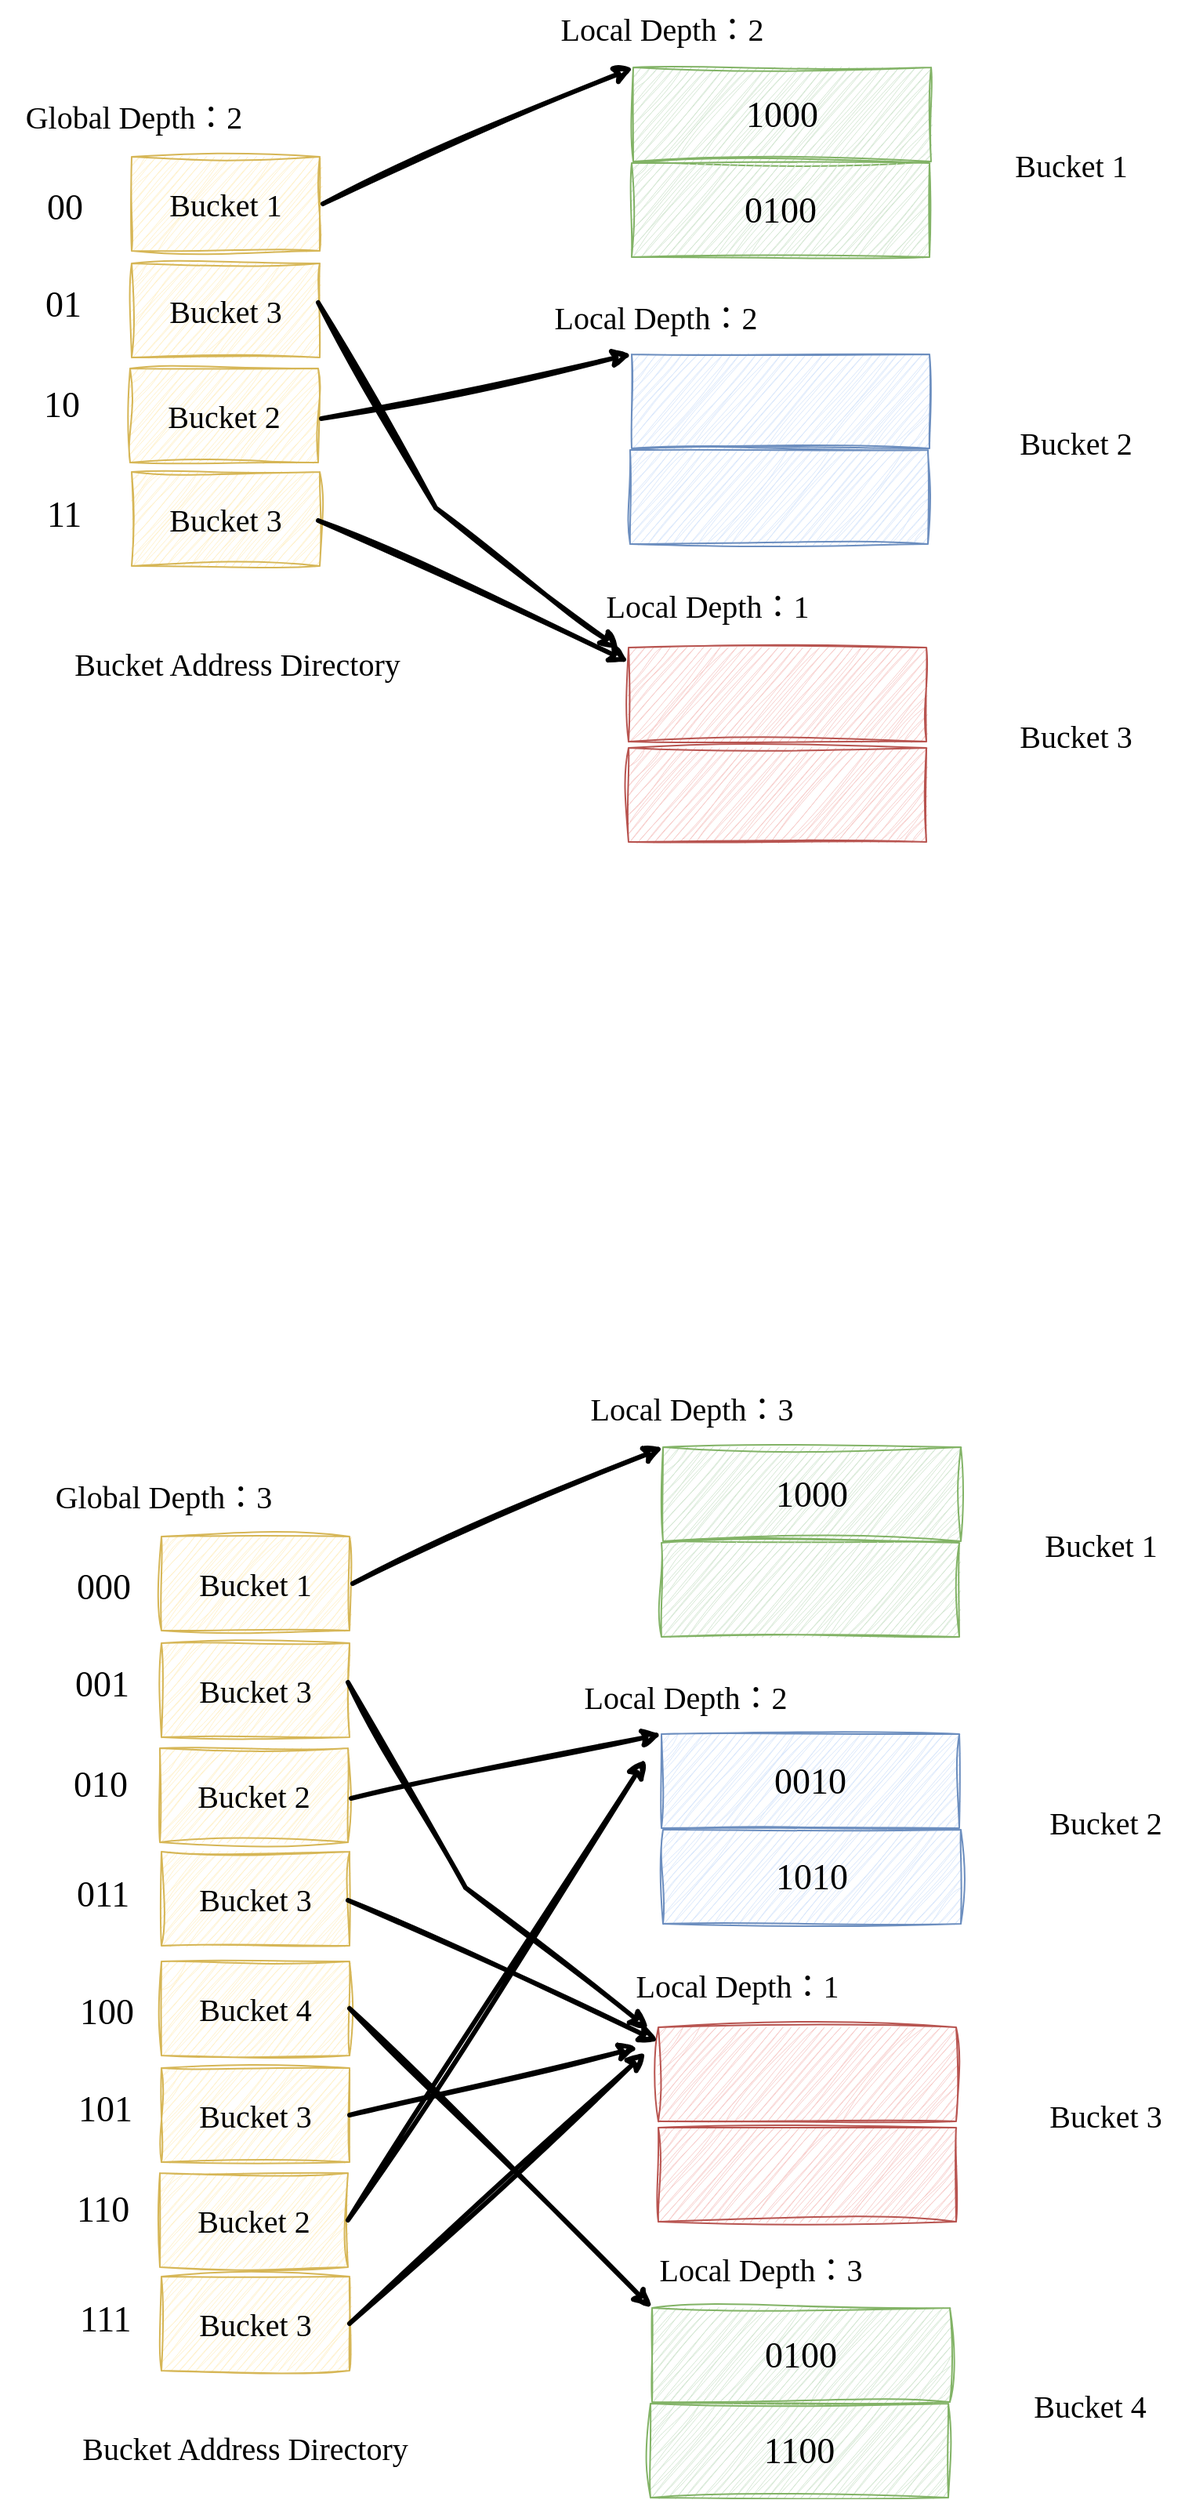 <mxfile version="22.0.8" type="github">
  <diagram name="第 1 页" id="Q8duIhHhUfBPON7KNC7M">
    <mxGraphModel dx="2009" dy="2308" grid="0" gridSize="10" guides="0" tooltips="1" connect="1" arrows="1" fold="1" page="0" pageScale="1" pageWidth="827" pageHeight="1169" math="0" shadow="0">
      <root>
        <mxCell id="0" />
        <mxCell id="1" parent="0" />
        <mxCell id="cExm4EOuze4kh879jA_V-1" value="Bucket 1" style="rounded=0;whiteSpace=wrap;html=1;sketch=1;curveFitting=1;jiggle=2;fontFamily=Comic Sans MS;fillColor=#fff2cc;strokeColor=#d6b656;fontSize=20;" parent="1" vertex="1">
          <mxGeometry x="-701" y="-99" width="120" height="60" as="geometry" />
        </mxCell>
        <mxCell id="cExm4EOuze4kh879jA_V-2" value="Bucket 3" style="rounded=0;whiteSpace=wrap;html=1;sketch=1;curveFitting=1;jiggle=2;fontFamily=Comic Sans MS;fillColor=#fff2cc;strokeColor=#d6b656;fontSize=20;" parent="1" vertex="1">
          <mxGeometry x="-701" y="-31" width="120" height="60" as="geometry" />
        </mxCell>
        <mxCell id="cExm4EOuze4kh879jA_V-3" value="Bucket 2" style="rounded=0;whiteSpace=wrap;html=1;sketch=1;curveFitting=1;jiggle=2;fontFamily=Comic Sans MS;fillColor=#fff2cc;strokeColor=#d6b656;fontSize=20;" parent="1" vertex="1">
          <mxGeometry x="-702" y="36" width="120" height="60" as="geometry" />
        </mxCell>
        <mxCell id="cExm4EOuze4kh879jA_V-7" value="Bucket 3" style="rounded=0;whiteSpace=wrap;html=1;sketch=1;curveFitting=1;jiggle=2;fontFamily=Comic Sans MS;fillColor=#fff2cc;strokeColor=#d6b656;fontSize=20;" parent="1" vertex="1">
          <mxGeometry x="-701" y="102" width="120" height="60" as="geometry" />
        </mxCell>
        <mxCell id="cExm4EOuze4kh879jA_V-8" value="&lt;span style=&quot;font-size: 23px;&quot;&gt;1000&lt;/span&gt;" style="rounded=0;whiteSpace=wrap;html=1;sketch=1;curveFitting=1;jiggle=2;fontFamily=Comic Sans MS;fillColor=#d5e8d4;strokeColor=#82b366;" parent="1" vertex="1">
          <mxGeometry x="-381" y="-156" width="190" height="60" as="geometry" />
        </mxCell>
        <mxCell id="cExm4EOuze4kh879jA_V-9" value="" style="rounded=0;whiteSpace=wrap;html=1;sketch=1;curveFitting=1;jiggle=2;fontFamily=Comic Sans MS;fillColor=#f8cecc;strokeColor=#b85450;" parent="1" vertex="1">
          <mxGeometry x="-384" y="214" width="190" height="60" as="geometry" />
        </mxCell>
        <mxCell id="cExm4EOuze4kh879jA_V-10" value="" style="rounded=0;whiteSpace=wrap;html=1;sketch=1;curveFitting=1;jiggle=2;fontFamily=Comic Sans MS;fillColor=#d5e8d4;strokeColor=#82b366;" parent="1" vertex="1">
          <mxGeometry x="-382" y="-95" width="190" height="60" as="geometry" />
        </mxCell>
        <mxCell id="cExm4EOuze4kh879jA_V-12" value="&lt;font style=&quot;font-size: 23px;&quot;&gt;0010&lt;/font&gt;" style="rounded=0;whiteSpace=wrap;html=1;sketch=1;curveFitting=1;jiggle=2;fontFamily=Comic Sans MS;fillColor=#dae8fc;strokeColor=#6c8ebf;fontSize=23;" parent="1" vertex="1">
          <mxGeometry x="-382" y="27" width="190" height="60" as="geometry" />
        </mxCell>
        <mxCell id="cExm4EOuze4kh879jA_V-13" value="1010" style="rounded=0;whiteSpace=wrap;html=1;sketch=1;curveFitting=1;jiggle=2;fontFamily=Comic Sans MS;fillColor=#dae8fc;strokeColor=#6c8ebf;fontSize=23;" parent="1" vertex="1">
          <mxGeometry x="-381" y="88" width="190" height="60" as="geometry" />
        </mxCell>
        <mxCell id="Nz6cZ3UgfN3enogNb3HP-1" value="&lt;font style=&quot;font-size: 20px;&quot;&gt;Global Depth：3&lt;/font&gt;" style="text;html=1;align=center;verticalAlign=middle;resizable=0;points=[];autosize=1;strokeColor=none;fillColor=none;fontFamily=Comic Sans MS;" vertex="1" parent="1">
          <mxGeometry x="-785" y="-143" width="170" height="36" as="geometry" />
        </mxCell>
        <mxCell id="Nz6cZ3UgfN3enogNb3HP-2" value="" style="rounded=0;whiteSpace=wrap;html=1;sketch=1;curveFitting=1;jiggle=2;fontFamily=Comic Sans MS;fillColor=#f8cecc;strokeColor=#b85450;" vertex="1" parent="1">
          <mxGeometry x="-384" y="278" width="190" height="60" as="geometry" />
        </mxCell>
        <mxCell id="Nz6cZ3UgfN3enogNb3HP-3" value="&lt;font style=&quot;font-size: 20px;&quot;&gt;Local Depth：3&lt;/font&gt;" style="text;html=1;align=center;verticalAlign=middle;resizable=0;points=[];autosize=1;strokeColor=none;fillColor=none;fontFamily=Comic Sans MS;" vertex="1" parent="1">
          <mxGeometry x="-444" y="-199" width="161" height="36" as="geometry" />
        </mxCell>
        <mxCell id="Nz6cZ3UgfN3enogNb3HP-4" value="&lt;font style=&quot;font-size: 20px;&quot;&gt;Local Depth：2&lt;/font&gt;" style="text;html=1;align=center;verticalAlign=middle;resizable=0;points=[];autosize=1;strokeColor=none;fillColor=none;fontFamily=Comic Sans MS;" vertex="1" parent="1">
          <mxGeometry x="-448" y="-15" width="161" height="36" as="geometry" />
        </mxCell>
        <mxCell id="Nz6cZ3UgfN3enogNb3HP-5" value="&lt;font style=&quot;font-size: 20px;&quot;&gt;Local Depth：1&lt;/font&gt;" style="text;html=1;align=center;verticalAlign=middle;resizable=0;points=[];autosize=1;strokeColor=none;fillColor=none;fontFamily=Comic Sans MS;" vertex="1" parent="1">
          <mxGeometry x="-413" y="169" width="158" height="36" as="geometry" />
        </mxCell>
        <mxCell id="Nz6cZ3UgfN3enogNb3HP-6" value="" style="endArrow=classic;html=1;rounded=0;sketch=1;curveFitting=1;jiggle=2;entryX=0;entryY=0;entryDx=0;entryDy=0;strokeWidth=3;" edge="1" parent="1" target="cExm4EOuze4kh879jA_V-8">
          <mxGeometry width="50" height="50" relative="1" as="geometry">
            <mxPoint x="-579" y="-69" as="sourcePoint" />
            <mxPoint x="-430" y="-125" as="targetPoint" />
          </mxGeometry>
        </mxCell>
        <mxCell id="Nz6cZ3UgfN3enogNb3HP-7" value="" style="endArrow=classic;html=1;rounded=0;sketch=1;curveFitting=1;jiggle=2;entryX=-0.032;entryY=0.017;entryDx=0;entryDy=0;strokeWidth=3;entryPerimeter=0;" edge="1" parent="1" target="cExm4EOuze4kh879jA_V-9">
          <mxGeometry width="50" height="50" relative="1" as="geometry">
            <mxPoint x="-582" y="-6" as="sourcePoint" />
            <mxPoint x="-384" y="-93" as="targetPoint" />
            <Array as="points">
              <mxPoint x="-507" y="125" />
            </Array>
          </mxGeometry>
        </mxCell>
        <mxCell id="Nz6cZ3UgfN3enogNb3HP-9" value="" style="endArrow=classic;html=1;rounded=0;sketch=1;curveFitting=1;jiggle=2;entryX=0;entryY=0;entryDx=0;entryDy=0;strokeWidth=3;" edge="1" parent="1" target="cExm4EOuze4kh879jA_V-12">
          <mxGeometry width="50" height="50" relative="1" as="geometry">
            <mxPoint x="-580" y="68" as="sourcePoint" />
            <mxPoint x="-382" y="-19" as="targetPoint" />
          </mxGeometry>
        </mxCell>
        <mxCell id="Nz6cZ3UgfN3enogNb3HP-10" value="" style="endArrow=classic;html=1;rounded=0;sketch=1;curveFitting=1;jiggle=2;strokeWidth=3;entryX=0;entryY=0.15;entryDx=0;entryDy=0;entryPerimeter=0;" edge="1" parent="1" target="cExm4EOuze4kh879jA_V-9">
          <mxGeometry width="50" height="50" relative="1" as="geometry">
            <mxPoint x="-582" y="133" as="sourcePoint" />
            <mxPoint x="-402" y="223" as="targetPoint" />
          </mxGeometry>
        </mxCell>
        <mxCell id="Nz6cZ3UgfN3enogNb3HP-11" value="&lt;font style=&quot;font-size: 20px;&quot;&gt;Bucket 1&lt;/font&gt;" style="text;html=1;align=center;verticalAlign=middle;resizable=0;points=[];autosize=1;strokeColor=none;fillColor=none;fontFamily=Comic Sans MS;" vertex="1" parent="1">
          <mxGeometry x="-151" y="-112" width="97" height="36" as="geometry" />
        </mxCell>
        <mxCell id="Nz6cZ3UgfN3enogNb3HP-12" value="&lt;font style=&quot;font-size: 20px;&quot;&gt;Bucket 2&lt;/font&gt;" style="text;html=1;align=center;verticalAlign=middle;resizable=0;points=[];autosize=1;strokeColor=none;fillColor=none;fontFamily=Comic Sans MS;" vertex="1" parent="1">
          <mxGeometry x="-150" y="65" width="101" height="36" as="geometry" />
        </mxCell>
        <mxCell id="Nz6cZ3UgfN3enogNb3HP-13" value="&lt;font style=&quot;font-size: 20px;&quot;&gt;Bucket 3&lt;/font&gt;" style="text;html=1;align=center;verticalAlign=middle;resizable=0;points=[];autosize=1;strokeColor=none;fillColor=none;fontFamily=Comic Sans MS;" vertex="1" parent="1">
          <mxGeometry x="-150" y="252" width="101" height="36" as="geometry" />
        </mxCell>
        <mxCell id="Nz6cZ3UgfN3enogNb3HP-14" value="&lt;font style=&quot;font-size: 20px;&quot;&gt;Bucket Address Directory&lt;/font&gt;" style="text;html=1;align=center;verticalAlign=middle;resizable=0;points=[];autosize=1;strokeColor=none;fillColor=none;fontFamily=Comic Sans MS;" vertex="1" parent="1">
          <mxGeometry x="-780" y="464" width="263" height="36" as="geometry" />
        </mxCell>
        <mxCell id="Nz6cZ3UgfN3enogNb3HP-16" value="&lt;span style=&quot;color: rgb(0, 0, 0); font-family: &amp;quot;Comic Sans MS&amp;quot;; font-size: 23px; font-style: normal; font-variant-ligatures: normal; font-variant-caps: normal; font-weight: 400; letter-spacing: normal; orphans: 2; text-align: center; text-indent: 0px; text-transform: none; widows: 2; word-spacing: 0px; -webkit-text-stroke-width: 0px; background-color: rgb(255, 255, 255); text-decoration-thickness: initial; text-decoration-style: initial; text-decoration-color: initial; float: none; display: inline !important;&quot;&gt;000&lt;/span&gt;" style="text;whiteSpace=wrap;html=1;" vertex="1" parent="1">
          <mxGeometry x="-757" y="-87" width="56" height="50" as="geometry" />
        </mxCell>
        <mxCell id="Nz6cZ3UgfN3enogNb3HP-17" value="&lt;span style=&quot;color: rgb(0, 0, 0); font-family: &amp;quot;Comic Sans MS&amp;quot;; font-size: 23px; font-style: normal; font-variant-ligatures: normal; font-variant-caps: normal; font-weight: 400; letter-spacing: normal; orphans: 2; text-align: center; text-indent: 0px; text-transform: none; widows: 2; word-spacing: 0px; -webkit-text-stroke-width: 0px; background-color: rgb(255, 255, 255); text-decoration-thickness: initial; text-decoration-style: initial; text-decoration-color: initial; float: none; display: inline !important;&quot;&gt;001&lt;/span&gt;" style="text;whiteSpace=wrap;html=1;" vertex="1" parent="1">
          <mxGeometry x="-758" y="-25" width="52" height="50" as="geometry" />
        </mxCell>
        <mxCell id="Nz6cZ3UgfN3enogNb3HP-18" value="&lt;span style=&quot;color: rgb(0, 0, 0); font-family: &amp;quot;Comic Sans MS&amp;quot;; font-size: 23px; font-style: normal; font-variant-ligatures: normal; font-variant-caps: normal; font-weight: 400; letter-spacing: normal; orphans: 2; text-align: center; text-indent: 0px; text-transform: none; widows: 2; word-spacing: 0px; -webkit-text-stroke-width: 0px; background-color: rgb(255, 255, 255); text-decoration-thickness: initial; text-decoration-style: initial; text-decoration-color: initial; float: none; display: inline !important;&quot;&gt;010&lt;/span&gt;" style="text;whiteSpace=wrap;html=1;" vertex="1" parent="1">
          <mxGeometry x="-759" y="39" width="52" height="50" as="geometry" />
        </mxCell>
        <mxCell id="Nz6cZ3UgfN3enogNb3HP-19" value="&lt;span style=&quot;color: rgb(0, 0, 0); font-family: &amp;quot;Comic Sans MS&amp;quot;; font-size: 23px; font-style: normal; font-variant-ligatures: normal; font-variant-caps: normal; font-weight: 400; letter-spacing: normal; orphans: 2; text-align: center; text-indent: 0px; text-transform: none; widows: 2; word-spacing: 0px; -webkit-text-stroke-width: 0px; background-color: rgb(255, 255, 255); text-decoration-thickness: initial; text-decoration-style: initial; text-decoration-color: initial; float: none; display: inline !important;&quot;&gt;011&lt;/span&gt;" style="text;whiteSpace=wrap;html=1;" vertex="1" parent="1">
          <mxGeometry x="-757" y="109" width="49" height="50" as="geometry" />
        </mxCell>
        <mxCell id="Nz6cZ3UgfN3enogNb3HP-21" value="Bucket 4" style="rounded=0;whiteSpace=wrap;html=1;sketch=1;curveFitting=1;jiggle=2;fontFamily=Comic Sans MS;fillColor=#fff2cc;strokeColor=#d6b656;fontSize=20;" vertex="1" parent="1">
          <mxGeometry x="-701" y="172" width="120" height="60" as="geometry" />
        </mxCell>
        <mxCell id="Nz6cZ3UgfN3enogNb3HP-22" value="Bucket 3" style="rounded=0;whiteSpace=wrap;html=1;sketch=1;curveFitting=1;jiggle=2;fontFamily=Comic Sans MS;fillColor=#fff2cc;strokeColor=#d6b656;fontSize=20;" vertex="1" parent="1">
          <mxGeometry x="-701" y="240" width="120" height="60" as="geometry" />
        </mxCell>
        <mxCell id="Nz6cZ3UgfN3enogNb3HP-23" value="Bucket 2" style="rounded=0;whiteSpace=wrap;html=1;sketch=1;curveFitting=1;jiggle=2;fontFamily=Comic Sans MS;fillColor=#fff2cc;strokeColor=#d6b656;fontSize=20;" vertex="1" parent="1">
          <mxGeometry x="-702" y="307" width="120" height="60" as="geometry" />
        </mxCell>
        <mxCell id="Nz6cZ3UgfN3enogNb3HP-24" value="Bucket 3" style="rounded=0;whiteSpace=wrap;html=1;sketch=1;curveFitting=1;jiggle=2;fontFamily=Comic Sans MS;fillColor=#fff2cc;strokeColor=#d6b656;fontSize=20;" vertex="1" parent="1">
          <mxGeometry x="-701" y="373" width="120" height="60" as="geometry" />
        </mxCell>
        <mxCell id="Nz6cZ3UgfN3enogNb3HP-25" value="&lt;span style=&quot;color: rgb(0, 0, 0); font-family: &amp;quot;Comic Sans MS&amp;quot;; font-size: 23px; font-style: normal; font-variant-ligatures: normal; font-variant-caps: normal; font-weight: 400; letter-spacing: normal; orphans: 2; text-align: center; text-indent: 0px; text-transform: none; widows: 2; word-spacing: 0px; -webkit-text-stroke-width: 0px; background-color: rgb(255, 255, 255); text-decoration-thickness: initial; text-decoration-style: initial; text-decoration-color: initial; float: none; display: inline !important;&quot;&gt;100&lt;/span&gt;" style="text;whiteSpace=wrap;html=1;" vertex="1" parent="1">
          <mxGeometry x="-755" y="184" width="56" height="50" as="geometry" />
        </mxCell>
        <mxCell id="Nz6cZ3UgfN3enogNb3HP-26" value="&lt;span style=&quot;color: rgb(0, 0, 0); font-family: &amp;quot;Comic Sans MS&amp;quot;; font-size: 23px; font-style: normal; font-variant-ligatures: normal; font-variant-caps: normal; font-weight: 400; letter-spacing: normal; orphans: 2; text-align: center; text-indent: 0px; text-transform: none; widows: 2; word-spacing: 0px; -webkit-text-stroke-width: 0px; background-color: rgb(255, 255, 255); text-decoration-thickness: initial; text-decoration-style: initial; text-decoration-color: initial; float: none; display: inline !important;&quot;&gt;101&lt;/span&gt;" style="text;whiteSpace=wrap;html=1;" vertex="1" parent="1">
          <mxGeometry x="-756" y="246" width="52" height="50" as="geometry" />
        </mxCell>
        <mxCell id="Nz6cZ3UgfN3enogNb3HP-27" value="&lt;span style=&quot;color: rgb(0, 0, 0); font-family: &amp;quot;Comic Sans MS&amp;quot;; font-size: 23px; font-style: normal; font-variant-ligatures: normal; font-variant-caps: normal; font-weight: 400; letter-spacing: normal; orphans: 2; text-align: center; text-indent: 0px; text-transform: none; widows: 2; word-spacing: 0px; -webkit-text-stroke-width: 0px; background-color: rgb(255, 255, 255); text-decoration-thickness: initial; text-decoration-style: initial; text-decoration-color: initial; float: none; display: inline !important;&quot;&gt;110&lt;/span&gt;" style="text;whiteSpace=wrap;html=1;" vertex="1" parent="1">
          <mxGeometry x="-757" y="310" width="52" height="50" as="geometry" />
        </mxCell>
        <mxCell id="Nz6cZ3UgfN3enogNb3HP-28" value="&lt;span style=&quot;color: rgb(0, 0, 0); font-family: &amp;quot;Comic Sans MS&amp;quot;; font-size: 23px; font-style: normal; font-variant-ligatures: normal; font-variant-caps: normal; font-weight: 400; letter-spacing: normal; orphans: 2; text-align: center; text-indent: 0px; text-transform: none; widows: 2; word-spacing: 0px; -webkit-text-stroke-width: 0px; background-color: rgb(255, 255, 255); text-decoration-thickness: initial; text-decoration-style: initial; text-decoration-color: initial; float: none; display: inline !important;&quot;&gt;111&lt;/span&gt;" style="text;whiteSpace=wrap;html=1;" vertex="1" parent="1">
          <mxGeometry x="-755" y="380" width="49" height="50" as="geometry" />
        </mxCell>
        <mxCell id="Nz6cZ3UgfN3enogNb3HP-29" value="0100" style="rounded=0;whiteSpace=wrap;html=1;sketch=1;curveFitting=1;jiggle=2;fontFamily=Comic Sans MS;fillColor=#d5e8d4;strokeColor=#82b366;fontSize=23;" vertex="1" parent="1">
          <mxGeometry x="-388" y="393" width="190" height="60" as="geometry" />
        </mxCell>
        <mxCell id="Nz6cZ3UgfN3enogNb3HP-30" value="1100" style="rounded=0;whiteSpace=wrap;html=1;sketch=1;curveFitting=1;jiggle=2;fontFamily=Comic Sans MS;fillColor=#d5e8d4;strokeColor=#82b366;fontSize=23;" vertex="1" parent="1">
          <mxGeometry x="-389" y="454" width="190" height="60" as="geometry" />
        </mxCell>
        <mxCell id="Nz6cZ3UgfN3enogNb3HP-31" value="&lt;font style=&quot;font-size: 20px;&quot;&gt;Local Depth：3&lt;/font&gt;" style="text;html=1;align=center;verticalAlign=middle;resizable=0;points=[];autosize=1;strokeColor=none;fillColor=none;fontFamily=Comic Sans MS;" vertex="1" parent="1">
          <mxGeometry x="-400" y="350" width="161" height="36" as="geometry" />
        </mxCell>
        <mxCell id="Nz6cZ3UgfN3enogNb3HP-32" value="&lt;font style=&quot;font-size: 20px;&quot;&gt;Bucket 4&lt;/font&gt;" style="text;html=1;align=center;verticalAlign=middle;resizable=0;points=[];autosize=1;strokeColor=none;fillColor=none;fontFamily=Comic Sans MS;" vertex="1" parent="1">
          <mxGeometry x="-160" y="437" width="101" height="36" as="geometry" />
        </mxCell>
        <mxCell id="Nz6cZ3UgfN3enogNb3HP-33" value="" style="endArrow=classic;html=1;rounded=0;sketch=1;curveFitting=1;jiggle=2;strokeWidth=3;exitX=1;exitY=0.5;exitDx=0;exitDy=0;" edge="1" parent="1" source="Nz6cZ3UgfN3enogNb3HP-23">
          <mxGeometry width="50" height="50" relative="1" as="geometry">
            <mxPoint x="-570" y="78" as="sourcePoint" />
            <mxPoint x="-392" y="43" as="targetPoint" />
          </mxGeometry>
        </mxCell>
        <mxCell id="Nz6cZ3UgfN3enogNb3HP-34" value="" style="endArrow=classic;html=1;rounded=0;sketch=1;curveFitting=1;jiggle=2;strokeWidth=3;exitX=1;exitY=0.5;exitDx=0;exitDy=0;" edge="1" parent="1" source="Nz6cZ3UgfN3enogNb3HP-24">
          <mxGeometry width="50" height="50" relative="1" as="geometry">
            <mxPoint x="-572" y="143" as="sourcePoint" />
            <mxPoint x="-392" y="230" as="targetPoint" />
          </mxGeometry>
        </mxCell>
        <mxCell id="Nz6cZ3UgfN3enogNb3HP-35" value="" style="endArrow=classic;html=1;rounded=0;sketch=1;curveFitting=1;jiggle=2;strokeWidth=3;exitX=1;exitY=0.5;exitDx=0;exitDy=0;" edge="1" parent="1" source="Nz6cZ3UgfN3enogNb3HP-22">
          <mxGeometry width="50" height="50" relative="1" as="geometry">
            <mxPoint x="-572" y="143" as="sourcePoint" />
            <mxPoint x="-397" y="227" as="targetPoint" />
          </mxGeometry>
        </mxCell>
        <mxCell id="Nz6cZ3UgfN3enogNb3HP-36" value="" style="endArrow=classic;html=1;rounded=0;sketch=1;curveFitting=1;jiggle=2;strokeWidth=3;entryX=0;entryY=0;entryDx=0;entryDy=0;exitX=1;exitY=0.5;exitDx=0;exitDy=0;" edge="1" parent="1" source="Nz6cZ3UgfN3enogNb3HP-21" target="Nz6cZ3UgfN3enogNb3HP-29">
          <mxGeometry width="50" height="50" relative="1" as="geometry">
            <mxPoint x="-578" y="206" as="sourcePoint" />
            <mxPoint x="-380" y="296" as="targetPoint" />
          </mxGeometry>
        </mxCell>
        <mxCell id="Nz6cZ3UgfN3enogNb3HP-37" value="Bucket 1" style="rounded=0;whiteSpace=wrap;html=1;sketch=1;curveFitting=1;jiggle=2;fontFamily=Comic Sans MS;fillColor=#fff2cc;strokeColor=#d6b656;fontSize=20;" vertex="1" parent="1">
          <mxGeometry x="-720" y="-979" width="120" height="60" as="geometry" />
        </mxCell>
        <mxCell id="Nz6cZ3UgfN3enogNb3HP-38" value="Bucket 3" style="rounded=0;whiteSpace=wrap;html=1;sketch=1;curveFitting=1;jiggle=2;fontFamily=Comic Sans MS;fillColor=#fff2cc;strokeColor=#d6b656;fontSize=20;" vertex="1" parent="1">
          <mxGeometry x="-720" y="-911" width="120" height="60" as="geometry" />
        </mxCell>
        <mxCell id="Nz6cZ3UgfN3enogNb3HP-39" value="Bucket 2" style="rounded=0;whiteSpace=wrap;html=1;sketch=1;curveFitting=1;jiggle=2;fontFamily=Comic Sans MS;fillColor=#fff2cc;strokeColor=#d6b656;fontSize=20;" vertex="1" parent="1">
          <mxGeometry x="-721" y="-844" width="120" height="60" as="geometry" />
        </mxCell>
        <mxCell id="Nz6cZ3UgfN3enogNb3HP-40" value="Bucket 3" style="rounded=0;whiteSpace=wrap;html=1;sketch=1;curveFitting=1;jiggle=2;fontFamily=Comic Sans MS;fillColor=#fff2cc;strokeColor=#d6b656;fontSize=20;" vertex="1" parent="1">
          <mxGeometry x="-720" y="-778" width="120" height="60" as="geometry" />
        </mxCell>
        <mxCell id="Nz6cZ3UgfN3enogNb3HP-41" value="&lt;span style=&quot;font-size: 23px;&quot;&gt;1000&lt;/span&gt;" style="rounded=0;whiteSpace=wrap;html=1;sketch=1;curveFitting=1;jiggle=2;fontFamily=Comic Sans MS;fillColor=#d5e8d4;strokeColor=#82b366;" vertex="1" parent="1">
          <mxGeometry x="-400" y="-1036" width="190" height="60" as="geometry" />
        </mxCell>
        <mxCell id="Nz6cZ3UgfN3enogNb3HP-42" value="" style="rounded=0;whiteSpace=wrap;html=1;sketch=1;curveFitting=1;jiggle=2;fontFamily=Comic Sans MS;fillColor=#f8cecc;strokeColor=#b85450;" vertex="1" parent="1">
          <mxGeometry x="-403" y="-666" width="190" height="60" as="geometry" />
        </mxCell>
        <mxCell id="Nz6cZ3UgfN3enogNb3HP-43" value="&lt;font style=&quot;font-size: 23px;&quot;&gt;0100&lt;/font&gt;" style="rounded=0;whiteSpace=wrap;html=1;sketch=1;curveFitting=1;jiggle=2;fontFamily=Comic Sans MS;fillColor=#d5e8d4;strokeColor=#82b366;" vertex="1" parent="1">
          <mxGeometry x="-401" y="-975" width="190" height="60" as="geometry" />
        </mxCell>
        <mxCell id="Nz6cZ3UgfN3enogNb3HP-44" value="" style="rounded=0;whiteSpace=wrap;html=1;sketch=1;curveFitting=1;jiggle=2;fontFamily=Comic Sans MS;fillColor=#dae8fc;strokeColor=#6c8ebf;" vertex="1" parent="1">
          <mxGeometry x="-401" y="-853" width="190" height="60" as="geometry" />
        </mxCell>
        <mxCell id="Nz6cZ3UgfN3enogNb3HP-45" value="" style="rounded=0;whiteSpace=wrap;html=1;sketch=1;curveFitting=1;jiggle=2;fontFamily=Comic Sans MS;fillColor=#dae8fc;strokeColor=#6c8ebf;" vertex="1" parent="1">
          <mxGeometry x="-402" y="-792" width="190" height="60" as="geometry" />
        </mxCell>
        <mxCell id="Nz6cZ3UgfN3enogNb3HP-46" value="&lt;font style=&quot;font-size: 20px;&quot;&gt;Global Depth：2&lt;/font&gt;" style="text;html=1;align=center;verticalAlign=middle;resizable=0;points=[];autosize=1;strokeColor=none;fillColor=none;fontFamily=Comic Sans MS;" vertex="1" parent="1">
          <mxGeometry x="-804" y="-1023" width="170" height="36" as="geometry" />
        </mxCell>
        <mxCell id="Nz6cZ3UgfN3enogNb3HP-47" value="" style="rounded=0;whiteSpace=wrap;html=1;sketch=1;curveFitting=1;jiggle=2;fontFamily=Comic Sans MS;fillColor=#f8cecc;strokeColor=#b85450;" vertex="1" parent="1">
          <mxGeometry x="-403" y="-602" width="190" height="60" as="geometry" />
        </mxCell>
        <mxCell id="Nz6cZ3UgfN3enogNb3HP-48" value="&lt;font style=&quot;font-size: 20px;&quot;&gt;Local Depth：2&lt;/font&gt;" style="text;html=1;align=center;verticalAlign=middle;resizable=0;points=[];autosize=1;strokeColor=none;fillColor=none;fontFamily=Comic Sans MS;" vertex="1" parent="1">
          <mxGeometry x="-463" y="-1079" width="161" height="36" as="geometry" />
        </mxCell>
        <mxCell id="Nz6cZ3UgfN3enogNb3HP-49" value="&lt;font style=&quot;font-size: 20px;&quot;&gt;Local Depth：2&lt;/font&gt;" style="text;html=1;align=center;verticalAlign=middle;resizable=0;points=[];autosize=1;strokeColor=none;fillColor=none;fontFamily=Comic Sans MS;" vertex="1" parent="1">
          <mxGeometry x="-467" y="-895" width="161" height="36" as="geometry" />
        </mxCell>
        <mxCell id="Nz6cZ3UgfN3enogNb3HP-50" value="&lt;font style=&quot;font-size: 20px;&quot;&gt;Local Depth：1&lt;/font&gt;" style="text;html=1;align=center;verticalAlign=middle;resizable=0;points=[];autosize=1;strokeColor=none;fillColor=none;fontFamily=Comic Sans MS;" vertex="1" parent="1">
          <mxGeometry x="-432" y="-711" width="158" height="36" as="geometry" />
        </mxCell>
        <mxCell id="Nz6cZ3UgfN3enogNb3HP-51" value="" style="endArrow=classic;html=1;rounded=0;sketch=1;curveFitting=1;jiggle=2;entryX=0;entryY=0;entryDx=0;entryDy=0;strokeWidth=3;" edge="1" parent="1" target="Nz6cZ3UgfN3enogNb3HP-41">
          <mxGeometry width="50" height="50" relative="1" as="geometry">
            <mxPoint x="-598" y="-949" as="sourcePoint" />
            <mxPoint x="-449" y="-1005" as="targetPoint" />
          </mxGeometry>
        </mxCell>
        <mxCell id="Nz6cZ3UgfN3enogNb3HP-52" value="" style="endArrow=classic;html=1;rounded=0;sketch=1;curveFitting=1;jiggle=2;entryX=-0.032;entryY=0.017;entryDx=0;entryDy=0;strokeWidth=3;entryPerimeter=0;" edge="1" parent="1" target="Nz6cZ3UgfN3enogNb3HP-42">
          <mxGeometry width="50" height="50" relative="1" as="geometry">
            <mxPoint x="-601" y="-886" as="sourcePoint" />
            <mxPoint x="-403" y="-973" as="targetPoint" />
            <Array as="points">
              <mxPoint x="-526" y="-755" />
            </Array>
          </mxGeometry>
        </mxCell>
        <mxCell id="Nz6cZ3UgfN3enogNb3HP-53" value="" style="endArrow=classic;html=1;rounded=0;sketch=1;curveFitting=1;jiggle=2;entryX=0;entryY=0;entryDx=0;entryDy=0;strokeWidth=3;" edge="1" parent="1" target="Nz6cZ3UgfN3enogNb3HP-44">
          <mxGeometry width="50" height="50" relative="1" as="geometry">
            <mxPoint x="-599" y="-812" as="sourcePoint" />
            <mxPoint x="-401" y="-899" as="targetPoint" />
          </mxGeometry>
        </mxCell>
        <mxCell id="Nz6cZ3UgfN3enogNb3HP-54" value="" style="endArrow=classic;html=1;rounded=0;sketch=1;curveFitting=1;jiggle=2;strokeWidth=3;entryX=0;entryY=0.15;entryDx=0;entryDy=0;entryPerimeter=0;" edge="1" parent="1" target="Nz6cZ3UgfN3enogNb3HP-42">
          <mxGeometry width="50" height="50" relative="1" as="geometry">
            <mxPoint x="-601" y="-747" as="sourcePoint" />
            <mxPoint x="-421" y="-657" as="targetPoint" />
          </mxGeometry>
        </mxCell>
        <mxCell id="Nz6cZ3UgfN3enogNb3HP-55" value="&lt;font style=&quot;font-size: 20px;&quot;&gt;Bucket 1&lt;/font&gt;" style="text;html=1;align=center;verticalAlign=middle;resizable=0;points=[];autosize=1;strokeColor=none;fillColor=none;fontFamily=Comic Sans MS;" vertex="1" parent="1">
          <mxGeometry x="-170" y="-992" width="97" height="36" as="geometry" />
        </mxCell>
        <mxCell id="Nz6cZ3UgfN3enogNb3HP-56" value="&lt;font style=&quot;font-size: 20px;&quot;&gt;Bucket 2&lt;/font&gt;" style="text;html=1;align=center;verticalAlign=middle;resizable=0;points=[];autosize=1;strokeColor=none;fillColor=none;fontFamily=Comic Sans MS;" vertex="1" parent="1">
          <mxGeometry x="-169" y="-815" width="101" height="36" as="geometry" />
        </mxCell>
        <mxCell id="Nz6cZ3UgfN3enogNb3HP-57" value="&lt;font style=&quot;font-size: 20px;&quot;&gt;Bucket 3&lt;/font&gt;" style="text;html=1;align=center;verticalAlign=middle;resizable=0;points=[];autosize=1;strokeColor=none;fillColor=none;fontFamily=Comic Sans MS;" vertex="1" parent="1">
          <mxGeometry x="-169" y="-628" width="101" height="36" as="geometry" />
        </mxCell>
        <mxCell id="Nz6cZ3UgfN3enogNb3HP-58" value="&lt;font style=&quot;font-size: 20px;&quot;&gt;Bucket Address Directory&lt;/font&gt;" style="text;html=1;align=center;verticalAlign=middle;resizable=0;points=[];autosize=1;strokeColor=none;fillColor=none;fontFamily=Comic Sans MS;" vertex="1" parent="1">
          <mxGeometry x="-785" y="-674" width="263" height="36" as="geometry" />
        </mxCell>
        <mxCell id="Nz6cZ3UgfN3enogNb3HP-59" value="&lt;span style=&quot;color: rgb(0, 0, 0); font-family: &amp;quot;Comic Sans MS&amp;quot;; font-size: 23px; font-style: normal; font-variant-ligatures: normal; font-variant-caps: normal; font-weight: 400; letter-spacing: normal; orphans: 2; text-align: center; text-indent: 0px; text-transform: none; widows: 2; word-spacing: 0px; -webkit-text-stroke-width: 0px; background-color: rgb(255, 255, 255); text-decoration-thickness: initial; text-decoration-style: initial; text-decoration-color: initial; float: none; display: inline !important;&quot;&gt;00&lt;/span&gt;" style="text;whiteSpace=wrap;html=1;" vertex="1" parent="1">
          <mxGeometry x="-776" y="-967" width="56" height="50" as="geometry" />
        </mxCell>
        <mxCell id="Nz6cZ3UgfN3enogNb3HP-60" value="&lt;span style=&quot;color: rgb(0, 0, 0); font-family: &amp;quot;Comic Sans MS&amp;quot;; font-size: 23px; font-style: normal; font-variant-ligatures: normal; font-variant-caps: normal; font-weight: 400; letter-spacing: normal; orphans: 2; text-align: center; text-indent: 0px; text-transform: none; widows: 2; word-spacing: 0px; -webkit-text-stroke-width: 0px; background-color: rgb(255, 255, 255); text-decoration-thickness: initial; text-decoration-style: initial; text-decoration-color: initial; float: none; display: inline !important;&quot;&gt;01&lt;/span&gt;" style="text;whiteSpace=wrap;html=1;" vertex="1" parent="1">
          <mxGeometry x="-777" y="-905" width="52" height="50" as="geometry" />
        </mxCell>
        <mxCell id="Nz6cZ3UgfN3enogNb3HP-61" value="&lt;span style=&quot;color: rgb(0, 0, 0); font-family: &amp;quot;Comic Sans MS&amp;quot;; font-size: 23px; font-style: normal; font-variant-ligatures: normal; font-variant-caps: normal; font-weight: 400; letter-spacing: normal; orphans: 2; text-align: center; text-indent: 0px; text-transform: none; widows: 2; word-spacing: 0px; -webkit-text-stroke-width: 0px; background-color: rgb(255, 255, 255); text-decoration-thickness: initial; text-decoration-style: initial; text-decoration-color: initial; float: none; display: inline !important;&quot;&gt;10&lt;/span&gt;" style="text;whiteSpace=wrap;html=1;" vertex="1" parent="1">
          <mxGeometry x="-778" y="-841" width="52" height="50" as="geometry" />
        </mxCell>
        <mxCell id="Nz6cZ3UgfN3enogNb3HP-62" value="&lt;span style=&quot;color: rgb(0, 0, 0); font-family: &amp;quot;Comic Sans MS&amp;quot;; font-size: 23px; font-style: normal; font-variant-ligatures: normal; font-variant-caps: normal; font-weight: 400; letter-spacing: normal; orphans: 2; text-align: center; text-indent: 0px; text-transform: none; widows: 2; word-spacing: 0px; -webkit-text-stroke-width: 0px; background-color: rgb(255, 255, 255); text-decoration-thickness: initial; text-decoration-style: initial; text-decoration-color: initial; float: none; display: inline !important;&quot;&gt;11&lt;/span&gt;" style="text;whiteSpace=wrap;html=1;" vertex="1" parent="1">
          <mxGeometry x="-776" y="-771" width="49" height="50" as="geometry" />
        </mxCell>
      </root>
    </mxGraphModel>
  </diagram>
</mxfile>
